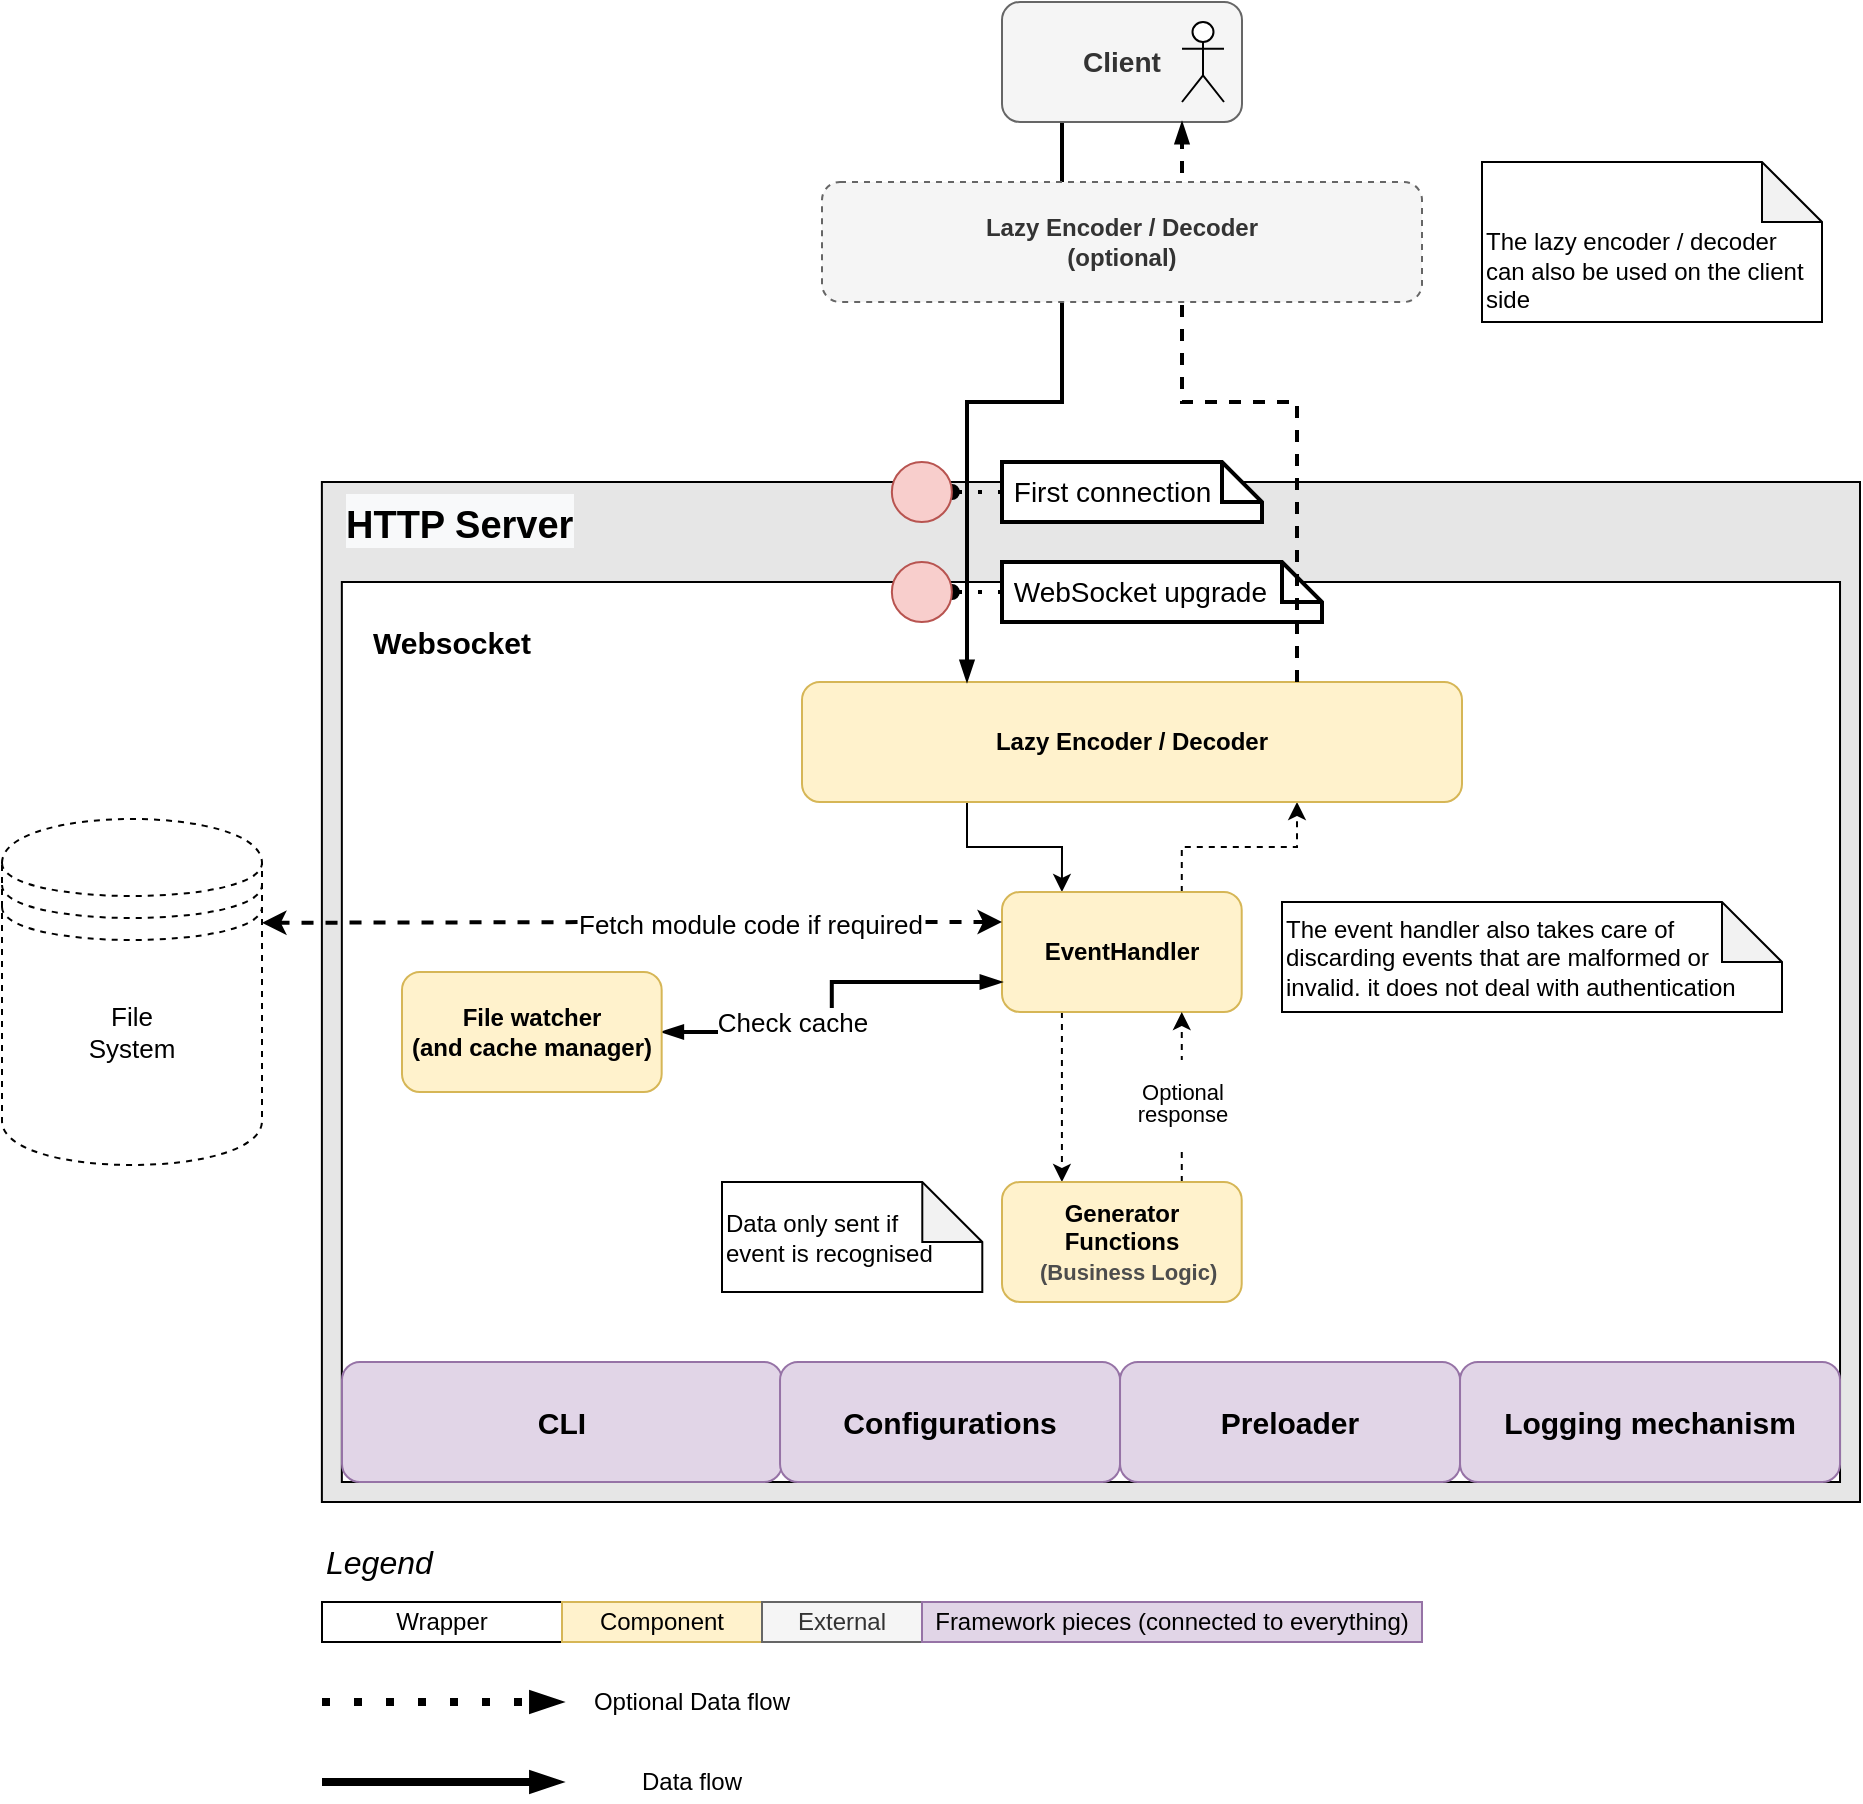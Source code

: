 <mxfile version="15.4.1" type="github">
  <diagram id="PVCjP2Ja7hSFD6S_QXmz" name="Page-1">
    <mxGraphModel dx="4392" dy="2133" grid="1" gridSize="10" guides="1" tooltips="1" connect="1" arrows="1" fold="1" page="1" pageScale="1" pageWidth="827" pageHeight="1169" math="0" shadow="0">
      <root>
        <mxCell id="0" />
        <mxCell id="1" parent="0" />
        <mxCell id="p0rb8kzi8biYvdozuG0Y-6" value="" style="group" parent="1" vertex="1" connectable="0">
          <mxGeometry x="-340" y="360" width="819" height="510" as="geometry" />
        </mxCell>
        <mxCell id="p0rb8kzi8biYvdozuG0Y-2" value="" style="rounded=0;whiteSpace=wrap;html=1;align=center;fillColor=#E6E6E6;" parent="p0rb8kzi8biYvdozuG0Y-6" vertex="1">
          <mxGeometry x="49.939" width="769.061" height="510" as="geometry" />
        </mxCell>
        <mxCell id="p0rb8kzi8biYvdozuG0Y-3" value="&lt;span style=&quot;color: rgba(0 , 0 , 0 , 0) ; font-family: monospace ; font-size: 0px&quot;&gt;%3CmxGraphModel%3E%3Croot%3E%3CmxCell%20id%3D%220%22%2F%3E%3CmxCell%20id%3D%221%22%20parent%3D%220%22%2F%3E%3CmxCell%20id%3D%222%22%20value%3D%22%22%20style%3D%22group%22%20vertex%3D%221%22%20connectable%3D%220%22%20parent%3D%221%22%3E%3CmxGeometry%20x%3D%22-130%22%20y%3D%22350%22%20width%3D%22819%22%20height%3D%22510%22%20as%3D%22geometry%22%2F%3E%3C%2FmxCell%3E%3CmxCell%20id%3D%223%22%20value%3D%22%22%20style%3D%22rounded%3D0%3BwhiteSpace%3Dwrap%3Bhtml%3D1%3Balign%3Dcenter%3B%22%20vertex%3D%221%22%20parent%3D%222%22%3E%3CmxGeometry%20x%3D%2249.939%22%20width%3D%22769.061%22%20height%3D%22510%22%20as%3D%22geometry%22%2F%3E%3C%2FmxCell%3E%3CmxCell%20id%3D%224%22%20value%3D%22%22%20style%3D%22rounded%3D0%3BwhiteSpace%3Dwrap%3Bhtml%3D1%3B%22%20vertex%3D%221%22%20parent%3D%222%22%3E%3CmxGeometry%20x%3D%2259.927%22%20y%3D%2250%22%20width%3D%22749.085%22%20height%3D%22450%22%20as%3D%22geometry%22%2F%3E%3C%2FmxCell%3E%3CmxCell%20id%3D%225%22%20value%3D%22%26lt%3Bh1%26gt%3B%26lt%3Bspan%20style%3D%26quot%3Bcolor%3A%20rgb(0%2C%200%2C%200)%3B%20font-family%3A%20helvetica%3B%20font-style%3A%20normal%3B%20letter-spacing%3A%20normal%3B%20text-indent%3A%200px%3B%20text-transform%3A%20none%3B%20word-spacing%3A%200px%3B%20background-color%3A%20rgb(248%2C%20249%2C%20250)%3B%20display%3A%20inline%3B%20float%3A%20none%3B%26quot%3B%26gt%3B%26lt%3Bfont%20style%3D%26quot%3Bfont-size%3A%2019px%26quot%3B%26gt%3BHTTP%20Server%26lt%3B%2Ffont%26gt%3B%26lt%3B%2Fspan%26gt%3B%26lt%3B%2Fh1%26gt%3B%22%20style%3D%22text%3Bhtml%3D1%3BstrokeColor%3Dnone%3BfillColor%3Dnone%3Balign%3Dleft%3BverticalAlign%3Dmiddle%3BwhiteSpace%3Dwrap%3Brounded%3D0%3B%22%20vertex%3D%221%22%20parent%3D%222%22%3E%3CmxGeometry%20x%3D%2259.927%22%20y%3D%22-10%22%20width%3D%22199.756%22%20height%3D%2260%22%20as%3D%22geometry%22%2F%3E%3C%2FmxCell%3E%3CmxCell%20id%3D%226%22%20value%3D%22%26lt%3Bfont%20style%3D%26quot%3Bfont-size%3A%2015px%26quot%3B%26gt%3B%26lt%3Bb%26gt%3BWebsocket%26lt%3B%2Fb%26gt%3B%26lt%3B%2Ffont%26gt%3B%22%20style%3D%22text%3Bhtml%3D1%3BstrokeColor%3Dnone%3BfillColor%3Dnone%3Balign%3Dcenter%3BverticalAlign%3Dmiddle%3BwhiteSpace%3Dwrap%3Brounded%3D0%3B%22%20vertex%3D%221%22%20parent%3D%222%22%3E%3CmxGeometry%20x%3D%2269.915%22%20y%3D%2260%22%20width%3D%2289.89%22%20height%3D%2240%22%20as%3D%22geometry%22%2F%3E%3C%2FmxCell%3E%3CmxCell%20id%3D%227%22%20style%3D%22edgeStyle%3DorthogonalEdgeStyle%3Brounded%3D0%3BorthogonalLoop%3D1%3BjettySize%3Dauto%3Bhtml%3D1%3BexitX%3D0.25%3BexitY%3D1%3BexitDx%3D0%3BexitDy%3D0%3BentryX%3D0.25%3BentryY%3D0%3BentryDx%3D0%3BentryDy%3D0%3B%22%20edge%3D%221%22%20parent%3D%222%22%20source%3D%2227%22%20target%3D%2210%22%3E%3CmxGeometry%20relative%3D%221%22%20as%3D%22geometry%22%2F%3E%3C%2FmxCell%3E%3CmxCell%20id%3D%228%22%20style%3D%22edgeStyle%3DorthogonalEdgeStyle%3Brounded%3D0%3BorthogonalLoop%3D1%3BjettySize%3Dauto%3Bhtml%3D1%3BexitX%3D0.25%3BexitY%3D1%3BexitDx%3D0%3BexitDy%3D0%3BentryX%3D0.25%3BentryY%3D0%3BentryDx%3D0%3BentryDy%3D0%3Bdashed%3D1%3B%22%20edge%3D%221%22%20parent%3D%222%22%20source%3D%2210%22%20target%3D%2212%22%3E%3CmxGeometry%20relative%3D%221%22%20as%3D%22geometry%22%2F%3E%3C%2FmxCell%3E%3CmxCell%20id%3D%229%22%20style%3D%22edgeStyle%3DorthogonalEdgeStyle%3Brounded%3D0%3BorthogonalLoop%3D1%3BjettySize%3Dauto%3Bhtml%3D1%3BexitX%3D0.75%3BexitY%3D0%3BexitDx%3D0%3BexitDy%3D0%3BentryX%3D0.75%3BentryY%3D1%3BentryDx%3D0%3BentryDy%3D0%3Bdashed%3D1%3B%22%20edge%3D%221%22%20parent%3D%222%22%20source%3D%2210%22%20target%3D%2227%22%3E%3CmxGeometry%20relative%3D%221%22%20as%3D%22geometry%22%3E%3CmxPoint%20x%3D%22569.775%22%20y%3D%22160.0%22%20as%3D%22targetPoint%22%2F%3E%3C%2FmxGeometry%3E%3C%2FmxCell%3E%3CmxCell%20id%3D%2210%22%20value%3D%22%26lt%3Bb%26gt%3BEvent%20handler%26lt%3B%2Fb%26gt%3B%22%20style%3D%22rounded%3D1%3BwhiteSpace%3Dwrap%3Bhtml%3D1%3BfillColor%3D%23fff2cc%3BstrokeColor%3D%23d6b656%3B%22%20vertex%3D%221%22%20parent%3D%222%22%3E%3CmxGeometry%20x%3D%22389.999%22%20y%3D%22205%22%20width%3D%22119.854%22%20height%3D%2260%22%20as%3D%22geometry%22%2F%3E%3C%2FmxCell%3E%3CmxCell%20id%3D%2211%22%20value%3D%22%26lt%3Bp%20style%3D%26quot%3Bline-height%3A%20100%25%26quot%3B%26gt%3BOptional%26lt%3Bbr%26gt%3Bresponse%26lt%3B%2Fp%26gt%3B%22%20style%3D%22edgeStyle%3DorthogonalEdgeStyle%3Brounded%3D0%3BorthogonalLoop%3D1%3BjettySize%3Dauto%3Bhtml%3D1%3BexitX%3D0.75%3BexitY%3D0%3BexitDx%3D0%3BexitDy%3D0%3BentryX%3D0.75%3BentryY%3D1%3BentryDx%3D0%3BentryDy%3D0%3Bdashed%3D1%3B%22%20edge%3D%221%22%20parent%3D%222%22%20source%3D%2212%22%20target%3D%2210%22%3E%3CmxGeometry%20x%3D%22-0.059%22%20relative%3D%221%22%20as%3D%22geometry%22%3E%3CmxPoint%20as%3D%22offset%22%2F%3E%3C%2FmxGeometry%3E%3C%2FmxCell%3E%3CmxCell%20id%3D%2212%22%20value%3D%22%26lt%3Bb%26gt%3BGenerator%26lt%3Bbr%26gt%3BFunctions%26lt%3Bbr%26gt%3B%26amp%3Bnbsp%3B%26amp%3Bnbsp%3B%26lt%3Bfont%20style%3D%26quot%3Bfont-size%3A%2011px%26quot%3B%20color%3D%26quot%3B%234d4d4d%26quot%3B%26gt%3B(Business%20Logic)%26lt%3B%2Ffont%26gt%3B%26lt%3B%2Fb%26gt%3B%22%20style%3D%22rounded%3D1%3BwhiteSpace%3Dwrap%3Bhtml%3D1%3BfillColor%3D%23fff2cc%3BstrokeColor%3D%23d6b656%3B%22%20vertex%3D%221%22%20parent%3D%222%22%3E%3CmxGeometry%20x%3D%22389.999%22%20y%3D%22350%22%20width%3D%22119.854%22%20height%3D%2260%22%20as%3D%22geometry%22%2F%3E%3C%2FmxCell%3E%3CmxCell%20id%3D%2213%22%20style%3D%22edgeStyle%3DorthogonalEdgeStyle%3Brounded%3D0%3BjumpSize%3D6%3BorthogonalLoop%3D1%3BjettySize%3Dauto%3Bhtml%3D1%3BexitX%3D1%3BexitY%3D0.5%3BexitDx%3D0%3BexitDy%3D0%3BendArrow%3DblockThin%3BendFill%3D1%3BstrokeColor%3D%23000000%3BstrokeWidth%3D2%3BstartArrow%3DblockThin%3BstartFill%3D1%3B%22%20edge%3D%221%22%20parent%3D%222%22%20source%3D%2216%22%20target%3D%2210%22%3E%3CmxGeometry%20relative%3D%221%22%20as%3D%22geometry%22%2F%3E%3C%2FmxCell%3E%3CmxCell%20id%3D%2214%22%20value%3D%22Text%22%20style%3D%22edgeLabel%3Bhtml%3D1%3Balign%3Dcenter%3BverticalAlign%3Dmiddle%3Bresizable%3D0%3Bpoints%3D%5B%5D%3B%22%20vertex%3D%221%22%20connectable%3D%220%22%20parent%3D%2213%22%3E%3CmxGeometry%20x%3D%220.26%22%20y%3D%221%22%20relative%3D%221%22%20as%3D%22geometry%22%3E%3CmxPoint%20x%3D%221%22%20as%3D%22offset%22%2F%3E%3C%2FmxGeometry%3E%3C%2FmxCell%3E%3CmxCell%20id%3D%2215%22%20value%3D%22Check%20cache%22%20style%3D%22edgeLabel%3Bhtml%3D1%3Balign%3Dcenter%3BverticalAlign%3Dmiddle%3Bresizable%3D0%3Bpoints%3D%5B%5D%3B%22%20vertex%3D%221%22%20connectable%3D%220%22%20parent%3D%2213%22%3E%3CmxGeometry%20x%3D%220.26%22%20relative%3D%221%22%20as%3D%22geometry%22%3E%3CmxPoint%20x%3D%221%22%20as%3D%22offset%22%2F%3E%3C%2FmxGeometry%3E%3C%2FmxCell%3E%3CmxCell%20id%3D%2216%22%20value%3D%22%26lt%3Bb%26gt%3BFile%20watcher%26lt%3Bbr%26gt%3B(and%20cache%20manager)%26lt%3Bbr%26gt%3B%26lt%3B%2Fb%26gt%3B%22%20style%3D%22rounded%3D1%3BwhiteSpace%3Dwrap%3Bhtml%3D1%3BfillColor%3D%23fff2cc%3BstrokeColor%3D%23d6b656%3B%22%20vertex%3D%221%22%20parent%3D%222%22%3E%3CmxGeometry%20x%3D%22109.866%22%20y%3D%22205%22%20width%3D%22129.841%22%20height%3D%2260%22%20as%3D%22geometry%22%2F%3E%3C%2FmxCell%3E%3CmxCell%20id%3D%2217%22%20style%3D%22edgeStyle%3DorthogonalEdgeStyle%3BjumpSize%3D6%3BorthogonalLoop%3D1%3BjettySize%3Dauto%3Bhtml%3D1%3BexitX%3D0%3BexitY%3D0.5%3BexitDx%3D0%3BexitDy%3D0%3BexitPerimeter%3D0%3BentryX%3D1%3BentryY%3D0.5%3BentryDx%3D0%3BentryDy%3D0%3BendArrow%3Doval%3BendFill%3D1%3BstrokeColor%3D%23000000%3BstrokeWidth%3D2%3Brounded%3D0%3Bdashed%3D1%3BdashPattern%3D1%204%3B%22%20edge%3D%221%22%20parent%3D%222%22%20source%3D%2218%22%20target%3D%2228%22%3E%3CmxGeometry%20relative%3D%221%22%20as%3D%22geometry%22%2F%3E%3C%2FmxCell%3E%3CmxCell%20id%3D%2218%22%20value%3D%22%26amp%3Bnbsp%3BFirst%20connection%22%20style%3D%22shape%3Dnote%3BstrokeWidth%3D2%3BfontSize%3D14%3Bsize%3D20%3BwhiteSpace%3Dwrap%3Bhtml%3D1%3Balign%3Dleft%3B%22%20vertex%3D%221%22%20parent%3D%222%22%3E%3CmxGeometry%20x%3D%22390%22%20y%3D%22-10%22%20width%3D%22130%22%20height%3D%2230%22%20as%3D%22geometry%22%2F%3E%3C%2FmxCell%3E%3CmxCell%20id%3D%2219%22%20style%3D%22edgeStyle%3DorthogonalEdgeStyle%3Brounded%3D0%3BjumpSize%3D6%3BorthogonalLoop%3D1%3BjettySize%3Dauto%3Bhtml%3D1%3BexitX%3D0%3BexitY%3D0.5%3BexitDx%3D0%3BexitDy%3D0%3BexitPerimeter%3D0%3BentryX%3D1%3BentryY%3D0.5%3BentryDx%3D0%3BentryDy%3D0%3BendArrow%3Doval%3BendFill%3D1%3BstrokeColor%3D%23000000%3BstrokeWidth%3D2%3Bdashed%3D1%3BdashPattern%3D1%204%3B%22%20edge%3D%221%22%20parent%3D%222%22%20source%3D%2220%22%20target%3D%2229%22%3E%3CmxGeometry%20relative%3D%221%22%20as%3D%22geometry%22%2F%3E%3C%2FmxCell%3E%3CmxCell%20id%3D%2220%22%20value%3D%22%26amp%3Bnbsp%3BWebSocket%20upgrade%22%20style%3D%22shape%3Dnote%3BstrokeWidth%3D2%3BfontSize%3D14%3Bsize%3D20%3BwhiteSpace%3Dwrap%3Bhtml%3D1%3Balign%3Dleft%3B%22%20vertex%3D%221%22%20parent%3D%222%22%3E%3CmxGeometry%20x%3D%22390%22%20y%3D%2240%22%20width%3D%22160%22%20height%3D%2230%22%20as%3D%22geometry%22%2F%3E%3C%2FmxCell%3E%3CmxCell%20id%3D%2221%22%20value%3D%22%26lt%3Bb%26gt%3B%26lt%3Bfont%20style%3D%26quot%3Bfont-size%3A%2015px%26quot%3B%26gt%3BCLI%26lt%3B%2Ffont%26gt%3B%26lt%3B%2Fb%26gt%3B%22%20style%3D%22rounded%3D1%3BwhiteSpace%3Dwrap%3Bhtml%3D1%3Balign%3Dcenter%3BfillColor%3D%23e1d5e7%3BstrokeColor%3D%239673a6%3B%22%20vertex%3D%221%22%20parent%3D%222%22%3E%3CmxGeometry%20x%3D%2260%22%20y%3D%22440%22%20width%3D%22220%22%20height%3D%2260%22%20as%3D%22geometry%22%2F%3E%3C%2FmxCell%3E%3CmxCell%20id%3D%2222%22%20value%3D%22%26lt%3Bb%26gt%3B%26lt%3Bfont%20style%3D%26quot%3Bfont-size%3A%2015px%26quot%3B%26gt%3BConfigurations%26lt%3B%2Ffont%26gt%3B%26lt%3B%2Fb%26gt%3B%22%20style%3D%22rounded%3D1%3BwhiteSpace%3Dwrap%3Bhtml%3D1%3Balign%3Dcenter%3BfillColor%3D%23e1d5e7%3BstrokeColor%3D%239673a6%3B%22%20vertex%3D%221%22%20parent%3D%222%22%3E%3CmxGeometry%20x%3D%22279.01%22%20y%3D%22440%22%20width%3D%22170%22%20height%3D%2260%22%20as%3D%22geometry%22%2F%3E%3C%2FmxCell%3E%3CmxCell%20id%3D%2223%22%20value%3D%22%26lt%3Bb%26gt%3B%26lt%3Bfont%20style%3D%26quot%3Bfont-size%3A%2015px%26quot%3B%26gt%3BPreloader%26lt%3B%2Ffont%26gt%3B%26lt%3B%2Fb%26gt%3B%22%20style%3D%22rounded%3D1%3BwhiteSpace%3Dwrap%3Bhtml%3D1%3Balign%3Dcenter%3BfillColor%3D%23e1d5e7%3BstrokeColor%3D%239673a6%3B%22%20vertex%3D%221%22%20parent%3D%222%22%3E%3CmxGeometry%20x%3D%22449.01%22%20y%3D%22440%22%20width%3D%22170%22%20height%3D%2260%22%20as%3D%22geometry%22%2F%3E%3C%2FmxCell%3E%3CmxCell%20id%3D%2224%22%20value%3D%22%26lt%3Bb%26gt%3B%26lt%3Bfont%20style%3D%26quot%3Bfont-size%3A%2015px%26quot%3B%26gt%3BLogging%20mechanism%26lt%3B%2Ffont%26gt%3B%26lt%3B%2Fb%26gt%3B%22%20style%3D%22rounded%3D1%3BwhiteSpace%3Dwrap%3Bhtml%3D1%3Balign%3Dcenter%3BfillColor%3D%23e1d5e7%3BstrokeColor%3D%239673a6%3B%22%20vertex%3D%221%22%20parent%3D%222%22%3E%3CmxGeometry%20x%3D%22619.01%22%20y%3D%22440%22%20width%3D%22190%22%20height%3D%2260%22%20as%3D%22geometry%22%2F%3E%3C%2FmxCell%3E%3CmxCell%20id%3D%2225%22%20value%3D%22%26lt%3Bdiv%26gt%3B%26lt%3Bspan%26gt%3BThe%20event%20handler%20also%20takes%20care%20of%20discarding%20events%20that%20are%20malformed%20or%20invalid.%20it%20does%20not%20deal%20with%20authentication%26lt%3B%2Fspan%26gt%3B%26lt%3B%2Fdiv%26gt%3B%22%20style%3D%22shape%3Dnote%3BwhiteSpace%3Dwrap%3Bhtml%3D1%3BbackgroundOutline%3D1%3BdarkOpacity%3D0.05%3Balign%3Dleft%3B%22%20vertex%3D%221%22%20parent%3D%222%22%3E%3CmxGeometry%20x%3D%22530%22%20y%3D%22210%22%20width%3D%22250%22%20height%3D%2255%22%20as%3D%22geometry%22%2F%3E%3C%2FmxCell%3E%3CmxCell%20id%3D%2226%22%20value%3D%22%26lt%3Bdiv%26gt%3B%26lt%3Bspan%26gt%3BData%20only%20sent%20if%26lt%3B%2Fspan%26gt%3B%26lt%3B%2Fdiv%26gt%3B%26lt%3Bdiv%26gt%3B%26lt%3Bspan%26gt%3Bevent%26lt%3B%2Fspan%26gt%3B%26amp%3Bnbsp%3Bis%20recognised%26lt%3B%2Fdiv%26gt%3B%22%20style%3D%22shape%3Dnote%3BwhiteSpace%3Dwrap%3Bhtml%3D1%3BbackgroundOutline%3D1%3BdarkOpacity%3D0.05%3Balign%3Dleft%3B%22%20vertex%3D%221%22%20parent%3D%222%22%3E%3CmxGeometry%20x%3D%22270%22%20y%3D%22280%22%20width%3D%22130.15%22%20height%3D%2255%22%20as%3D%22geometry%22%2F%3E%3C%2FmxCell%3E%3CmxCell%20id%3D%2227%22%20value%3D%22%26lt%3Bh4%26gt%3BLazy%20Encoder%20%2F%20Decoder%26lt%3B%2Fh4%26gt%3B%22%20style%3D%22rounded%3D1%3BwhiteSpace%3Dwrap%3Bhtml%3D1%3BfillColor%3D%23fff2cc%3BstrokeColor%3D%23d6b656%3B%22%20vertex%3D%221%22%20parent%3D%222%22%3E%3CmxGeometry%20x%3D%22290%22%20y%3D%22100%22%20width%3D%22330%22%20height%3D%2260%22%20as%3D%22geometry%22%2F%3E%3C%2FmxCell%3E%3CmxCell%20id%3D%2228%22%20value%3D%22%22%20style%3D%22ellipse%3BwhiteSpace%3Dwrap%3Bhtml%3D1%3Baspect%3Dfixed%3Balign%3Dleft%3BfillColor%3D%23f8cecc%3BstrokeColor%3D%23b85450%3B%22%20vertex%3D%221%22%20parent%3D%222%22%3E%3CmxGeometry%20x%3D%22334.93%22%20y%3D%22-10%22%20width%3D%2230%22%20height%3D%2230%22%20as%3D%22geometry%22%2F%3E%3C%2FmxCell%3E%3CmxCell%20id%3D%2229%22%20value%3D%22%22%20style%3D%22ellipse%3BwhiteSpace%3Dwrap%3Bhtml%3D1%3Baspect%3Dfixed%3Balign%3Dleft%3BfillColor%3D%23f8cecc%3BstrokeColor%3D%23b85450%3B%22%20vertex%3D%221%22%20parent%3D%222%22%3E%3CmxGeometry%20x%3D%22334.93%22%20y%3D%2240%22%20width%3D%2230%22%20height%3D%2230%22%20as%3D%22geometry%22%2F%3E%3C%2FmxCell%3E%3C%2Froot%3E%3C%2FmxGraphModel%3E&lt;/span&gt;&lt;span style=&quot;color: rgba(0 , 0 , 0 , 0) ; font-family: monospace ; font-size: 0px&quot;&gt;%3CmxGraphModel%3E%3Croot%3E%3CmxCell%20id%3D%220%22%2F%3E%3CmxCell%20id%3D%221%22%20parent%3D%220%22%2F%3E%3CmxCell%20id%3D%222%22%20value%3D%22%22%20style%3D%22group%22%20vertex%3D%221%22%20connectable%3D%220%22%20parent%3D%221%22%3E%3CmxGeometry%20x%3D%22-130%22%20y%3D%22350%22%20width%3D%22819%22%20height%3D%22510%22%20as%3D%22geometry%22%2F%3E%3C%2FmxCell%3E%3CmxCell%20id%3D%223%22%20value%3D%22%22%20style%3D%22rounded%3D0%3BwhiteSpace%3Dwrap%3Bhtml%3D1%3Balign%3Dcenter%3B%22%20vertex%3D%221%22%20parent%3D%222%22%3E%3CmxGeometry%20x%3D%2249.939%22%20width%3D%22769.061%22%20height%3D%22510%22%20as%3D%22geometry%22%2F%3E%3C%2FmxCell%3E%3CmxCell%20id%3D%224%22%20value%3D%22%22%20style%3D%22rounded%3D0%3BwhiteSpace%3Dwrap%3Bhtml%3D1%3B%22%20vertex%3D%221%22%20parent%3D%222%22%3E%3CmxGeometry%20x%3D%2259.927%22%20y%3D%2250%22%20width%3D%22749.085%22%20height%3D%22450%22%20as%3D%22geometry%22%2F%3E%3C%2FmxCell%3E%3CmxCell%20id%3D%225%22%20value%3D%22%26lt%3Bh1%26gt%3B%26lt%3Bspan%20style%3D%26quot%3Bcolor%3A%20rgb(0%2C%200%2C%200)%3B%20font-family%3A%20helvetica%3B%20font-style%3A%20normal%3B%20letter-spacing%3A%20normal%3B%20text-indent%3A%200px%3B%20text-transform%3A%20none%3B%20word-spacing%3A%200px%3B%20background-color%3A%20rgb(248%2C%20249%2C%20250)%3B%20display%3A%20inline%3B%20float%3A%20none%3B%26quot%3B%26gt%3B%26lt%3Bfont%20style%3D%26quot%3Bfont-size%3A%2019px%26quot%3B%26gt%3BHTTP%20Server%26lt%3B%2Ffont%26gt%3B%26lt%3B%2Fspan%26gt%3B%26lt%3B%2Fh1%26gt%3B%22%20style%3D%22text%3Bhtml%3D1%3BstrokeColor%3Dnone%3BfillColor%3Dnone%3Balign%3Dleft%3BverticalAlign%3Dmiddle%3BwhiteSpace%3Dwrap%3Brounded%3D0%3B%22%20vertex%3D%221%22%20parent%3D%222%22%3E%3CmxGeometry%20x%3D%2259.927%22%20y%3D%22-10%22%20width%3D%22199.756%22%20height%3D%2260%22%20as%3D%22geometry%22%2F%3E%3C%2FmxCell%3E%3CmxCell%20id%3D%226%22%20value%3D%22%26lt%3Bfont%20style%3D%26quot%3Bfont-size%3A%2015px%26quot%3B%26gt%3B%26lt%3Bb%26gt%3BWebsocket%26lt%3B%2Fb%26gt%3B%26lt%3B%2Ffont%26gt%3B%22%20style%3D%22text%3Bhtml%3D1%3BstrokeColor%3Dnone%3BfillColor%3Dnone%3Balign%3Dcenter%3BverticalAlign%3Dmiddle%3BwhiteSpace%3Dwrap%3Brounded%3D0%3B%22%20vertex%3D%221%22%20parent%3D%222%22%3E%3CmxGeometry%20x%3D%2269.915%22%20y%3D%2260%22%20width%3D%2289.89%22%20height%3D%2240%22%20as%3D%22geometry%22%2F%3E%3C%2FmxCell%3E%3CmxCell%20id%3D%227%22%20style%3D%22edgeStyle%3DorthogonalEdgeStyle%3Brounded%3D0%3BorthogonalLoop%3D1%3BjettySize%3Dauto%3Bhtml%3D1%3BexitX%3D0.25%3BexitY%3D1%3BexitDx%3D0%3BexitDy%3D0%3BentryX%3D0.25%3BentryY%3D0%3BentryDx%3D0%3BentryDy%3D0%3B%22%20edge%3D%221%22%20parent%3D%222%22%20source%3D%2227%22%20target%3D%2210%22%3E%3CmxGeometry%20relative%3D%221%22%20as%3D%22geometry%22%2F%3E%3C%2FmxCell%3E%3CmxCell%20id%3D%228%22%20style%3D%22edgeStyle%3DorthogonalEdgeStyle%3Brounded%3D0%3BorthogonalLoop%3D1%3BjettySize%3Dauto%3Bhtml%3D1%3BexitX%3D0.25%3BexitY%3D1%3BexitDx%3D0%3BexitDy%3D0%3BentryX%3D0.25%3BentryY%3D0%3BentryDx%3D0%3BentryDy%3D0%3Bdashed%3D1%3B%22%20edge%3D%221%22%20parent%3D%222%22%20source%3D%2210%22%20target%3D%2212%22%3E%3CmxGeometry%20relative%3D%221%22%20as%3D%22geometry%22%2F%3E%3C%2FmxCell%3E%3CmxCell%20id%3D%229%22%20style%3D%22edgeStyle%3DorthogonalEdgeStyle%3Brounded%3D0%3BorthogonalLoop%3D1%3BjettySize%3Dauto%3Bhtml%3D1%3BexitX%3D0.75%3BexitY%3D0%3BexitDx%3D0%3BexitDy%3D0%3BentryX%3D0.75%3BentryY%3D1%3BentryDx%3D0%3BentryDy%3D0%3Bdashed%3D1%3B%22%20edge%3D%221%22%20parent%3D%222%22%20source%3D%2210%22%20target%3D%2227%22%3E%3CmxGeometry%20relative%3D%221%22%20as%3D%22geometry%22%3E%3CmxPoint%20x%3D%22569.775%22%20y%3D%22160.0%22%20as%3D%22targetPoint%22%2F%3E%3C%2FmxGeometry%3E%3C%2FmxCell%3E%3CmxCell%20id%3D%2210%22%20value%3D%22%26lt%3Bb%26gt%3BEvent%20handler%26lt%3B%2Fb%26gt%3B%22%20style%3D%22rounded%3D1%3BwhiteSpace%3Dwrap%3Bhtml%3D1%3BfillColor%3D%23fff2cc%3BstrokeColor%3D%23d6b656%3B%22%20vertex%3D%221%22%20parent%3D%222%22%3E%3CmxGeometry%20x%3D%22389.999%22%20y%3D%22205%22%20width%3D%22119.854%22%20height%3D%2260%22%20as%3D%22geometry%22%2F%3E%3C%2FmxCell%3E%3CmxCell%20id%3D%2211%22%20value%3D%22%26lt%3Bp%20style%3D%26quot%3Bline-height%3A%20100%25%26quot%3B%26gt%3BOptional%26lt%3Bbr%26gt%3Bresponse%26lt%3B%2Fp%26gt%3B%22%20style%3D%22edgeStyle%3DorthogonalEdgeStyle%3Brounded%3D0%3BorthogonalLoop%3D1%3BjettySize%3Dauto%3Bhtml%3D1%3BexitX%3D0.75%3BexitY%3D0%3BexitDx%3D0%3BexitDy%3D0%3BentryX%3D0.75%3BentryY%3D1%3BentryDx%3D0%3BentryDy%3D0%3Bdashed%3D1%3B%22%20edge%3D%221%22%20parent%3D%222%22%20source%3D%2212%22%20target%3D%2210%22%3E%3CmxGeometry%20x%3D%22-0.059%22%20relative%3D%221%22%20as%3D%22geometry%22%3E%3CmxPoint%20as%3D%22offset%22%2F%3E%3C%2FmxGeometry%3E%3C%2FmxCell%3E%3CmxCell%20id%3D%2212%22%20value%3D%22%26lt%3Bb%26gt%3BGenerator%26lt%3Bbr%26gt%3BFunctions%26lt%3Bbr%26gt%3B%26amp%3Bnbsp%3B%26amp%3Bnbsp%3B%26lt%3Bfont%20style%3D%26quot%3Bfont-size%3A%2011px%26quot%3B%20color%3D%26quot%3B%234d4d4d%26quot%3B%26gt%3B(Business%20Logic)%26lt%3B%2Ffont%26gt%3B%26lt%3B%2Fb%26gt%3B%22%20style%3D%22rounded%3D1%3BwhiteSpace%3Dwrap%3Bhtml%3D1%3BfillColor%3D%23fff2cc%3BstrokeColor%3D%23d6b656%3B%22%20vertex%3D%221%22%20parent%3D%222%22%3E%3CmxGeometry%20x%3D%22389.999%22%20y%3D%22350%22%20width%3D%22119.854%22%20height%3D%2260%22%20as%3D%22geometry%22%2F%3E%3C%2FmxCell%3E%3CmxCell%20id%3D%2213%22%20style%3D%22edgeStyle%3DorthogonalEdgeStyle%3Brounded%3D0%3BjumpSize%3D6%3BorthogonalLoop%3D1%3BjettySize%3Dauto%3Bhtml%3D1%3BexitX%3D1%3BexitY%3D0.5%3BexitDx%3D0%3BexitDy%3D0%3BendArrow%3DblockThin%3BendFill%3D1%3BstrokeColor%3D%23000000%3BstrokeWidth%3D2%3BstartArrow%3DblockThin%3BstartFill%3D1%3B%22%20edge%3D%221%22%20parent%3D%222%22%20source%3D%2216%22%20target%3D%2210%22%3E%3CmxGeometry%20relative%3D%221%22%20as%3D%22geometry%22%2F%3E%3C%2FmxCell%3E%3CmxCell%20id%3D%2214%22%20value%3D%22Text%22%20style%3D%22edgeLabel%3Bhtml%3D1%3Balign%3Dcenter%3BverticalAlign%3Dmiddle%3Bresizable%3D0%3Bpoints%3D%5B%5D%3B%22%20vertex%3D%221%22%20connectable%3D%220%22%20parent%3D%2213%22%3E%3CmxGeometry%20x%3D%220.26%22%20y%3D%221%22%20relative%3D%221%22%20as%3D%22geometry%22%3E%3CmxPoint%20x%3D%221%22%20as%3D%22offset%22%2F%3E%3C%2FmxGeometry%3E%3C%2FmxCell%3E%3CmxCell%20id%3D%2215%22%20value%3D%22Check%20cache%22%20style%3D%22edgeLabel%3Bhtml%3D1%3Balign%3Dcenter%3BverticalAlign%3Dmiddle%3Bresizable%3D0%3Bpoints%3D%5B%5D%3B%22%20vertex%3D%221%22%20connectable%3D%220%22%20parent%3D%2213%22%3E%3CmxGeometry%20x%3D%220.26%22%20relative%3D%221%22%20as%3D%22geometry%22%3E%3CmxPoint%20x%3D%221%22%20as%3D%22offset%22%2F%3E%3C%2FmxGeometry%3E%3C%2FmxCell%3E%3CmxCell%20id%3D%2216%22%20value%3D%22%26lt%3Bb%26gt%3BFile%20watcher%26lt%3Bbr%26gt%3B(and%20cache%20manager)%26lt%3Bbr%26gt%3B%26lt%3B%2Fb%26gt%3B%22%20style%3D%22rounded%3D1%3BwhiteSpace%3Dwrap%3Bhtml%3D1%3BfillColor%3D%23fff2cc%3BstrokeColor%3D%23d6b656%3B%22%20vertex%3D%221%22%20parent%3D%222%22%3E%3CmxGeometry%20x%3D%22109.866%22%20y%3D%22205%22%20width%3D%22129.841%22%20height%3D%2260%22%20as%3D%22geometry%22%2F%3E%3C%2FmxCell%3E%3CmxCell%20id%3D%2217%22%20style%3D%22edgeStyle%3DorthogonalEdgeStyle%3BjumpSize%3D6%3BorthogonalLoop%3D1%3BjettySize%3Dauto%3Bhtml%3D1%3BexitX%3D0%3BexitY%3D0.5%3BexitDx%3D0%3BexitDy%3D0%3BexitPerimeter%3D0%3BentryX%3D1%3BentryY%3D0.5%3BentryDx%3D0%3BentryDy%3D0%3BendArrow%3Doval%3BendFill%3D1%3BstrokeColor%3D%23000000%3BstrokeWidth%3D2%3Brounded%3D0%3Bdashed%3D1%3BdashPattern%3D1%204%3B%22%20edge%3D%221%22%20parent%3D%222%22%20source%3D%2218%22%20target%3D%2228%22%3E%3CmxGeometry%20relative%3D%221%22%20as%3D%22geometry%22%2F%3E%3C%2FmxCell%3E%3CmxCell%20id%3D%2218%22%20value%3D%22%26amp%3Bnbsp%3BFirst%20connection%22%20style%3D%22shape%3Dnote%3BstrokeWidth%3D2%3BfontSize%3D14%3Bsize%3D20%3BwhiteSpace%3Dwrap%3Bhtml%3D1%3Balign%3Dleft%3B%22%20vertex%3D%221%22%20parent%3D%222%22%3E%3CmxGeometry%20x%3D%22390%22%20y%3D%22-10%22%20width%3D%22130%22%20height%3D%2230%22%20as%3D%22geometry%22%2F%3E%3C%2FmxCell%3E%3CmxCell%20id%3D%2219%22%20style%3D%22edgeStyle%3DorthogonalEdgeStyle%3Brounded%3D0%3BjumpSize%3D6%3BorthogonalLoop%3D1%3BjettySize%3Dauto%3Bhtml%3D1%3BexitX%3D0%3BexitY%3D0.5%3BexitDx%3D0%3BexitDy%3D0%3BexitPerimeter%3D0%3BentryX%3D1%3BentryY%3D0.5%3BentryDx%3D0%3BentryDy%3D0%3BendArrow%3Doval%3BendFill%3D1%3BstrokeColor%3D%23000000%3BstrokeWidth%3D2%3Bdashed%3D1%3BdashPattern%3D1%204%3B%22%20edge%3D%221%22%20parent%3D%222%22%20source%3D%2220%22%20target%3D%2229%22%3E%3CmxGeometry%20relative%3D%221%22%20as%3D%22geometry%22%2F%3E%3C%2FmxCell%3E%3CmxCell%20id%3D%2220%22%20value%3D%22%26amp%3Bnbsp%3BWebSocket%20upgrade%22%20style%3D%22shape%3Dnote%3BstrokeWidth%3D2%3BfontSize%3D14%3Bsize%3D20%3BwhiteSpace%3Dwrap%3Bhtml%3D1%3Balign%3Dleft%3B%22%20vertex%3D%221%22%20parent%3D%222%22%3E%3CmxGeometry%20x%3D%22390%22%20y%3D%2240%22%20width%3D%22160%22%20height%3D%2230%22%20as%3D%22geometry%22%2F%3E%3C%2FmxCell%3E%3CmxCell%20id%3D%2221%22%20value%3D%22%26lt%3Bb%26gt%3B%26lt%3Bfont%20style%3D%26quot%3Bfont-size%3A%2015px%26quot%3B%26gt%3BCLI%26lt%3B%2Ffont%26gt%3B%26lt%3B%2Fb%26gt%3B%22%20style%3D%22rounded%3D1%3BwhiteSpace%3Dwrap%3Bhtml%3D1%3Balign%3Dcenter%3BfillColor%3D%23e1d5e7%3BstrokeColor%3D%239673a6%3B%22%20vertex%3D%221%22%20parent%3D%222%22%3E%3CmxGeometry%20x%3D%2260%22%20y%3D%22440%22%20width%3D%22220%22%20height%3D%2260%22%20as%3D%22geometry%22%2F%3E%3C%2FmxCell%3E%3CmxCell%20id%3D%2222%22%20value%3D%22%26lt%3Bb%26gt%3B%26lt%3Bfont%20style%3D%26quot%3Bfont-size%3A%2015px%26quot%3B%26gt%3BConfigurations%26lt%3B%2Ffont%26gt%3B%26lt%3B%2Fb%26gt%3B%22%20style%3D%22rounded%3D1%3BwhiteSpace%3Dwrap%3Bhtml%3D1%3Balign%3Dcenter%3BfillColor%3D%23e1d5e7%3BstrokeColor%3D%239673a6%3B%22%20vertex%3D%221%22%20parent%3D%222%22%3E%3CmxGeometry%20x%3D%22279.01%22%20y%3D%22440%22%20width%3D%22170%22%20height%3D%2260%22%20as%3D%22geometry%22%2F%3E%3C%2FmxCell%3E%3CmxCell%20id%3D%2223%22%20value%3D%22%26lt%3Bb%26gt%3B%26lt%3Bfont%20style%3D%26quot%3Bfont-size%3A%2015px%26quot%3B%26gt%3BPreloader%26lt%3B%2Ffont%26gt%3B%26lt%3B%2Fb%26gt%3B%22%20style%3D%22rounded%3D1%3BwhiteSpace%3Dwrap%3Bhtml%3D1%3Balign%3Dcenter%3BfillColor%3D%23e1d5e7%3BstrokeColor%3D%239673a6%3B%22%20vertex%3D%221%22%20parent%3D%222%22%3E%3CmxGeometry%20x%3D%22449.01%22%20y%3D%22440%22%20width%3D%22170%22%20height%3D%2260%22%20as%3D%22geometry%22%2F%3E%3C%2FmxCell%3E%3CmxCell%20id%3D%2224%22%20value%3D%22%26lt%3Bb%26gt%3B%26lt%3Bfont%20style%3D%26quot%3Bfont-size%3A%2015px%26quot%3B%26gt%3BLogging%20mechanism%26lt%3B%2Ffont%26gt%3B%26lt%3B%2Fb%26gt%3B%22%20style%3D%22rounded%3D1%3BwhiteSpace%3Dwrap%3Bhtml%3D1%3Balign%3Dcenter%3BfillColor%3D%23e1d5e7%3BstrokeColor%3D%239673a6%3B%22%20vertex%3D%221%22%20parent%3D%222%22%3E%3CmxGeometry%20x%3D%22619.01%22%20y%3D%22440%22%20width%3D%22190%22%20height%3D%2260%22%20as%3D%22geometry%22%2F%3E%3C%2FmxCell%3E%3CmxCell%20id%3D%2225%22%20value%3D%22%26lt%3Bdiv%26gt%3B%26lt%3Bspan%26gt%3BThe%20event%20handler%20also%20takes%20care%20of%20discarding%20events%20that%20are%20malformed%20or%20invalid.%20it%20does%20not%20deal%20with%20authentication%26lt%3B%2Fspan%26gt%3B%26lt%3B%2Fdiv%26gt%3B%22%20style%3D%22shape%3Dnote%3BwhiteSpace%3Dwrap%3Bhtml%3D1%3BbackgroundOutline%3D1%3BdarkOpacity%3D0.05%3Balign%3Dleft%3B%22%20vertex%3D%221%22%20parent%3D%222%22%3E%3CmxGeometry%20x%3D%22530%22%20y%3D%22210%22%20width%3D%22250%22%20height%3D%2255%22%20as%3D%22geometry%22%2F%3E%3C%2FmxCell%3E%3CmxCell%20id%3D%2226%22%20value%3D%22%26lt%3Bdiv%26gt%3B%26lt%3Bspan%26gt%3BData%20only%20sent%20if%26lt%3B%2Fspan%26gt%3B%26lt%3B%2Fdiv%26gt%3B%26lt%3Bdiv%26gt%3B%26lt%3Bspan%26gt%3Bevent%26lt%3B%2Fspan%26gt%3B%26amp%3Bnbsp%3Bis%20recognised%26lt%3B%2Fdiv%26gt%3B%22%20style%3D%22shape%3Dnote%3BwhiteSpace%3Dwrap%3Bhtml%3D1%3BbackgroundOutline%3D1%3BdarkOpacity%3D0.05%3Balign%3Dleft%3B%22%20vertex%3D%221%22%20parent%3D%222%22%3E%3CmxGeometry%20x%3D%22270%22%20y%3D%22280%22%20width%3D%22130.15%22%20height%3D%2255%22%20as%3D%22geometry%22%2F%3E%3C%2FmxCell%3E%3CmxCell%20id%3D%2227%22%20value%3D%22%26lt%3Bh4%26gt%3BLazy%20Encoder%20%2F%20Decoder%26lt%3B%2Fh4%26gt%3B%22%20style%3D%22rounded%3D1%3BwhiteSpace%3Dwrap%3Bhtml%3D1%3BfillColor%3D%23fff2cc%3BstrokeColor%3D%23d6b656%3B%22%20vertex%3D%221%22%20parent%3D%222%22%3E%3CmxGeometry%20x%3D%22290%22%20y%3D%22100%22%20width%3D%22330%22%20height%3D%2260%22%20as%3D%22geometry%22%2F%3E%3C%2FmxCell%3E%3CmxCell%20id%3D%2228%22%20value%3D%22%22%20style%3D%22ellipse%3BwhiteSpace%3Dwrap%3Bhtml%3D1%3Baspect%3Dfixed%3Balign%3Dleft%3BfillColor%3D%23f8cecc%3BstrokeColor%3D%23b85450%3B%22%20vertex%3D%221%22%20parent%3D%222%22%3E%3CmxGeometry%20x%3D%22334.93%22%20y%3D%22-10%22%20width%3D%2230%22%20height%3D%2230%22%20as%3D%22geometry%22%2F%3E%3C%2FmxCell%3E%3CmxCell%20id%3D%2229%22%20value%3D%22%22%20style%3D%22ellipse%3BwhiteSpace%3Dwrap%3Bhtml%3D1%3Baspect%3Dfixed%3Balign%3Dleft%3BfillColor%3D%23f8cecc%3BstrokeColor%3D%23b85450%3B%22%20vertex%3D%221%22%20parent%3D%222%22%3E%3CmxGeometry%20x%3D%22334.93%22%20y%3D%2240%22%20width%3D%2230%22%20height%3D%2230%22%20as%3D%22geometry%22%2F%3E%3C%2FmxCell%3E%3C%2Froot%3E%3C%2FmxGraphModel%3E&lt;/span&gt;" style="rounded=0;whiteSpace=wrap;html=1;" parent="p0rb8kzi8biYvdozuG0Y-6" vertex="1">
          <mxGeometry x="59.927" y="50" width="749.085" height="450" as="geometry" />
        </mxCell>
        <mxCell id="p0rb8kzi8biYvdozuG0Y-4" value="&lt;h1&gt;&lt;span style=&quot;color: rgb(0, 0, 0); font-family: helvetica; font-style: normal; letter-spacing: normal; text-indent: 0px; text-transform: none; word-spacing: 0px; background-color: rgb(248, 249, 250); display: inline; float: none;&quot;&gt;&lt;font style=&quot;font-size: 19px&quot;&gt;HTTP Server&lt;/font&gt;&lt;/span&gt;&lt;/h1&gt;" style="text;html=1;strokeColor=none;fillColor=none;align=left;verticalAlign=middle;whiteSpace=wrap;rounded=0;" parent="p0rb8kzi8biYvdozuG0Y-6" vertex="1">
          <mxGeometry x="59.927" y="-10" width="199.756" height="60" as="geometry" />
        </mxCell>
        <mxCell id="p0rb8kzi8biYvdozuG0Y-7" value="&lt;font style=&quot;font-size: 15px&quot;&gt;&lt;b&gt;Websocket&lt;/b&gt;&lt;/font&gt;" style="text;html=1;strokeColor=none;fillColor=none;align=center;verticalAlign=middle;whiteSpace=wrap;rounded=0;" parent="p0rb8kzi8biYvdozuG0Y-6" vertex="1">
          <mxGeometry x="69.915" y="60" width="89.89" height="40" as="geometry" />
        </mxCell>
        <mxCell id="p0rb8kzi8biYvdozuG0Y-22" style="edgeStyle=orthogonalEdgeStyle;rounded=0;orthogonalLoop=1;jettySize=auto;html=1;exitX=0.25;exitY=1;exitDx=0;exitDy=0;entryX=0.25;entryY=0;entryDx=0;entryDy=0;" parent="p0rb8kzi8biYvdozuG0Y-6" source="p0rb8kzi8biYvdozuG0Y-9" target="p0rb8kzi8biYvdozuG0Y-10" edge="1">
          <mxGeometry relative="1" as="geometry" />
        </mxCell>
        <mxCell id="p0rb8kzi8biYvdozuG0Y-21" style="edgeStyle=orthogonalEdgeStyle;rounded=0;orthogonalLoop=1;jettySize=auto;html=1;exitX=0.25;exitY=1;exitDx=0;exitDy=0;entryX=0.25;entryY=0;entryDx=0;entryDy=0;dashed=1;" parent="p0rb8kzi8biYvdozuG0Y-6" source="p0rb8kzi8biYvdozuG0Y-10" target="p0rb8kzi8biYvdozuG0Y-15" edge="1">
          <mxGeometry relative="1" as="geometry" />
        </mxCell>
        <mxCell id="p0rb8kzi8biYvdozuG0Y-23" style="edgeStyle=orthogonalEdgeStyle;rounded=0;orthogonalLoop=1;jettySize=auto;html=1;exitX=0.75;exitY=0;exitDx=0;exitDy=0;entryX=0.75;entryY=1;entryDx=0;entryDy=0;dashed=1;" parent="p0rb8kzi8biYvdozuG0Y-6" source="p0rb8kzi8biYvdozuG0Y-10" target="p0rb8kzi8biYvdozuG0Y-9" edge="1">
          <mxGeometry relative="1" as="geometry">
            <mxPoint x="569.775" y="160.0" as="targetPoint" />
          </mxGeometry>
        </mxCell>
        <mxCell id="p0rb8kzi8biYvdozuG0Y-10" value="&lt;b&gt;EventHandler&lt;/b&gt;" style="rounded=1;whiteSpace=wrap;html=1;fillColor=#fff2cc;strokeColor=#d6b656;" parent="p0rb8kzi8biYvdozuG0Y-6" vertex="1">
          <mxGeometry x="389.999" y="205" width="119.854" height="60" as="geometry" />
        </mxCell>
        <mxCell id="p0rb8kzi8biYvdozuG0Y-20" value="&lt;p style=&quot;line-height: 100%&quot;&gt;Optional&lt;br&gt;response&lt;/p&gt;" style="edgeStyle=orthogonalEdgeStyle;rounded=0;orthogonalLoop=1;jettySize=auto;html=1;exitX=0.75;exitY=0;exitDx=0;exitDy=0;entryX=0.75;entryY=1;entryDx=0;entryDy=0;dashed=1;" parent="p0rb8kzi8biYvdozuG0Y-6" source="p0rb8kzi8biYvdozuG0Y-15" target="p0rb8kzi8biYvdozuG0Y-10" edge="1">
          <mxGeometry x="-0.059" relative="1" as="geometry">
            <mxPoint as="offset" />
          </mxGeometry>
        </mxCell>
        <mxCell id="p0rb8kzi8biYvdozuG0Y-15" value="&lt;b&gt;Generator&lt;br&gt;Functions&lt;br&gt;&amp;nbsp;&amp;nbsp;&lt;font style=&quot;font-size: 11px&quot; color=&quot;#4d4d4d&quot;&gt;(Business Logic)&lt;/font&gt;&lt;/b&gt;" style="rounded=1;whiteSpace=wrap;html=1;fillColor=#fff2cc;strokeColor=#d6b656;" parent="p0rb8kzi8biYvdozuG0Y-6" vertex="1">
          <mxGeometry x="389.999" y="350" width="119.854" height="60" as="geometry" />
        </mxCell>
        <mxCell id="p0rb8kzi8biYvdozuG0Y-66" style="edgeStyle=orthogonalEdgeStyle;rounded=0;jumpSize=6;orthogonalLoop=1;jettySize=auto;html=1;exitX=1;exitY=0.5;exitDx=0;exitDy=0;endArrow=blockThin;endFill=1;strokeColor=#000000;strokeWidth=2;startArrow=blockThin;startFill=1;entryX=0;entryY=0.75;entryDx=0;entryDy=0;" parent="p0rb8kzi8biYvdozuG0Y-6" source="p0rb8kzi8biYvdozuG0Y-16" target="p0rb8kzi8biYvdozuG0Y-10" edge="1">
          <mxGeometry relative="1" as="geometry" />
        </mxCell>
        <mxCell id="p0rb8kzi8biYvdozuG0Y-68" value="&lt;font style=&quot;font-size: 13px&quot;&gt;Check cache&lt;/font&gt;" style="edgeLabel;html=1;align=center;verticalAlign=middle;resizable=0;points=[];spacing=3;spacingTop=0;spacingLeft=7;" parent="p0rb8kzi8biYvdozuG0Y-66" vertex="1" connectable="0">
          <mxGeometry x="0.26" relative="1" as="geometry">
            <mxPoint x="-37" y="20" as="offset" />
          </mxGeometry>
        </mxCell>
        <mxCell id="p0rb8kzi8biYvdozuG0Y-16" value="&lt;b&gt;File watcher&lt;br&gt;(and cache manager)&lt;br&gt;&lt;/b&gt;" style="rounded=1;whiteSpace=wrap;html=1;fillColor=#fff2cc;strokeColor=#d6b656;" parent="p0rb8kzi8biYvdozuG0Y-6" vertex="1">
          <mxGeometry x="89.996" y="245" width="129.841" height="60" as="geometry" />
        </mxCell>
        <mxCell id="p0rb8kzi8biYvdozuG0Y-36" style="edgeStyle=orthogonalEdgeStyle;jumpSize=6;orthogonalLoop=1;jettySize=auto;html=1;exitX=0;exitY=0.5;exitDx=0;exitDy=0;exitPerimeter=0;entryX=1;entryY=0.5;entryDx=0;entryDy=0;endArrow=oval;endFill=1;strokeColor=#000000;strokeWidth=2;rounded=0;dashed=1;dashPattern=1 4;" parent="p0rb8kzi8biYvdozuG0Y-6" source="p0rb8kzi8biYvdozuG0Y-32" target="p0rb8kzi8biYvdozuG0Y-30" edge="1">
          <mxGeometry relative="1" as="geometry" />
        </mxCell>
        <mxCell id="p0rb8kzi8biYvdozuG0Y-32" value="&amp;nbsp;First connection" style="shape=note;strokeWidth=2;fontSize=14;size=20;whiteSpace=wrap;html=1;align=left;" parent="p0rb8kzi8biYvdozuG0Y-6" vertex="1">
          <mxGeometry x="390" y="-10" width="130" height="30" as="geometry" />
        </mxCell>
        <mxCell id="p0rb8kzi8biYvdozuG0Y-37" style="edgeStyle=orthogonalEdgeStyle;rounded=0;jumpSize=6;orthogonalLoop=1;jettySize=auto;html=1;exitX=0;exitY=0.5;exitDx=0;exitDy=0;exitPerimeter=0;entryX=1;entryY=0.5;entryDx=0;entryDy=0;endArrow=oval;endFill=1;strokeColor=#000000;strokeWidth=2;dashed=1;dashPattern=1 4;" parent="p0rb8kzi8biYvdozuG0Y-6" source="p0rb8kzi8biYvdozuG0Y-33" target="p0rb8kzi8biYvdozuG0Y-31" edge="1">
          <mxGeometry relative="1" as="geometry" />
        </mxCell>
        <mxCell id="p0rb8kzi8biYvdozuG0Y-33" value="&amp;nbsp;WebSocket upgrade" style="shape=note;strokeWidth=2;fontSize=14;size=20;whiteSpace=wrap;html=1;align=left;" parent="p0rb8kzi8biYvdozuG0Y-6" vertex="1">
          <mxGeometry x="390" y="40" width="160" height="30" as="geometry" />
        </mxCell>
        <mxCell id="p0rb8kzi8biYvdozuG0Y-39" value="&lt;b&gt;&lt;font style=&quot;font-size: 15px&quot;&gt;CLI&lt;/font&gt;&lt;/b&gt;" style="rounded=1;whiteSpace=wrap;html=1;align=center;fillColor=#e1d5e7;strokeColor=#9673a6;" parent="p0rb8kzi8biYvdozuG0Y-6" vertex="1">
          <mxGeometry x="60" y="440" width="220" height="60" as="geometry" />
        </mxCell>
        <mxCell id="p0rb8kzi8biYvdozuG0Y-63" value="&lt;b&gt;&lt;font style=&quot;font-size: 15px&quot;&gt;Configurations&lt;/font&gt;&lt;/b&gt;" style="rounded=1;whiteSpace=wrap;html=1;align=center;fillColor=#e1d5e7;strokeColor=#9673a6;" parent="p0rb8kzi8biYvdozuG0Y-6" vertex="1">
          <mxGeometry x="279.01" y="440" width="170" height="60" as="geometry" />
        </mxCell>
        <mxCell id="p0rb8kzi8biYvdozuG0Y-64" value="&lt;b&gt;&lt;font style=&quot;font-size: 15px&quot;&gt;Preloader&lt;/font&gt;&lt;/b&gt;" style="rounded=1;whiteSpace=wrap;html=1;align=center;fillColor=#e1d5e7;strokeColor=#9673a6;" parent="p0rb8kzi8biYvdozuG0Y-6" vertex="1">
          <mxGeometry x="449.01" y="440" width="170" height="60" as="geometry" />
        </mxCell>
        <mxCell id="p0rb8kzi8biYvdozuG0Y-65" value="&lt;b&gt;&lt;font style=&quot;font-size: 15px&quot;&gt;Logging mechanism&lt;/font&gt;&lt;/b&gt;" style="rounded=1;whiteSpace=wrap;html=1;align=center;fillColor=#e1d5e7;strokeColor=#9673a6;" parent="p0rb8kzi8biYvdozuG0Y-6" vertex="1">
          <mxGeometry x="619.01" y="440" width="190" height="60" as="geometry" />
        </mxCell>
        <mxCell id="p0rb8kzi8biYvdozuG0Y-69" value="&lt;div&gt;&lt;span&gt;The event handler also takes care of discarding events that are malformed or invalid. it does not deal with authentication&lt;/span&gt;&lt;/div&gt;" style="shape=note;whiteSpace=wrap;html=1;backgroundOutline=1;darkOpacity=0.05;align=left;" parent="p0rb8kzi8biYvdozuG0Y-6" vertex="1">
          <mxGeometry x="530" y="210" width="250" height="55" as="geometry" />
        </mxCell>
        <mxCell id="TUN-CcSmqurlZWH0jzDO-2" value="&lt;div&gt;&lt;span&gt;Data only sent if&lt;/span&gt;&lt;/div&gt;&lt;div&gt;&lt;span&gt;event&lt;/span&gt;&amp;nbsp;is recognised&lt;/div&gt;" style="shape=note;whiteSpace=wrap;html=1;backgroundOutline=1;darkOpacity=0.05;align=left;" vertex="1" parent="p0rb8kzi8biYvdozuG0Y-6">
          <mxGeometry x="250" y="350" width="130.15" height="55" as="geometry" />
        </mxCell>
        <mxCell id="p0rb8kzi8biYvdozuG0Y-9" value="&lt;h4&gt;Lazy Encoder / Decoder&lt;/h4&gt;" style="rounded=1;whiteSpace=wrap;html=1;fillColor=#fff2cc;strokeColor=#d6b656;" parent="p0rb8kzi8biYvdozuG0Y-6" vertex="1">
          <mxGeometry x="290" y="100" width="330" height="60" as="geometry" />
        </mxCell>
        <mxCell id="p0rb8kzi8biYvdozuG0Y-30" value="" style="ellipse;whiteSpace=wrap;html=1;aspect=fixed;align=left;fillColor=#f8cecc;strokeColor=#b85450;" parent="p0rb8kzi8biYvdozuG0Y-6" vertex="1">
          <mxGeometry x="334.93" y="-10" width="30" height="30" as="geometry" />
        </mxCell>
        <mxCell id="p0rb8kzi8biYvdozuG0Y-31" value="" style="ellipse;whiteSpace=wrap;html=1;aspect=fixed;align=left;fillColor=#f8cecc;strokeColor=#b85450;" parent="p0rb8kzi8biYvdozuG0Y-6" vertex="1">
          <mxGeometry x="334.93" y="40" width="30" height="30" as="geometry" />
        </mxCell>
        <mxCell id="p0rb8kzi8biYvdozuG0Y-29" style="edgeStyle=orthogonalEdgeStyle;rounded=0;jumpSize=6;orthogonalLoop=1;jettySize=auto;html=1;exitX=0.25;exitY=1;exitDx=0;exitDy=0;endArrow=blockThin;endFill=1;strokeColor=#000000;strokeWidth=2;entryX=0.25;entryY=0;entryDx=0;entryDy=0;" parent="1" source="p0rb8kzi8biYvdozuG0Y-8" target="p0rb8kzi8biYvdozuG0Y-9" edge="1">
          <mxGeometry relative="1" as="geometry" />
        </mxCell>
        <mxCell id="p0rb8kzi8biYvdozuG0Y-8" value="&lt;h3&gt;Client&lt;/h3&gt;" style="rounded=1;whiteSpace=wrap;html=1;fillColor=#f5f5f5;strokeColor=#666666;fontColor=#333333;" parent="1" vertex="1">
          <mxGeometry x="50" y="120" width="120" height="60" as="geometry" />
        </mxCell>
        <mxCell id="p0rb8kzi8biYvdozuG0Y-11" value="&lt;font style=&quot;font-size: 16px&quot;&gt;&lt;i&gt;Legend&lt;/i&gt;&lt;/font&gt;" style="text;html=1;strokeColor=none;fillColor=none;align=left;verticalAlign=middle;whiteSpace=wrap;rounded=0;" parent="1" vertex="1">
          <mxGeometry x="-290" y="890" width="100" height="20" as="geometry" />
        </mxCell>
        <mxCell id="p0rb8kzi8biYvdozuG0Y-12" value="Wrapper" style="rounded=0;whiteSpace=wrap;html=1;" parent="1" vertex="1">
          <mxGeometry x="-290" y="920" width="120" height="20" as="geometry" />
        </mxCell>
        <mxCell id="p0rb8kzi8biYvdozuG0Y-14" value="Component" style="rounded=0;whiteSpace=wrap;html=1;fillColor=#fff2cc;strokeColor=#d6b656;" parent="1" vertex="1">
          <mxGeometry x="-170" y="920" width="100" height="20" as="geometry" />
        </mxCell>
        <mxCell id="p0rb8kzi8biYvdozuG0Y-24" value="" style="endArrow=blockThin;dashed=1;html=1;dashPattern=1 3;strokeWidth=4;endFill=1;jumpSize=6;" parent="1" edge="1">
          <mxGeometry width="50" height="50" relative="1" as="geometry">
            <mxPoint x="-290" y="970" as="sourcePoint" />
            <mxPoint x="-170" y="970" as="targetPoint" />
          </mxGeometry>
        </mxCell>
        <mxCell id="p0rb8kzi8biYvdozuG0Y-25" value="Optional Data flow" style="text;html=1;strokeColor=none;fillColor=none;align=center;verticalAlign=middle;whiteSpace=wrap;rounded=0;" parent="1" vertex="1">
          <mxGeometry x="-160" y="960" width="110" height="20" as="geometry" />
        </mxCell>
        <mxCell id="p0rb8kzi8biYvdozuG0Y-26" value="" style="endArrow=blockThin;html=1;strokeWidth=4;endFill=1;jumpSize=6;" parent="1" edge="1">
          <mxGeometry width="50" height="50" relative="1" as="geometry">
            <mxPoint x="-290.0" y="1010" as="sourcePoint" />
            <mxPoint x="-170.0" y="1010" as="targetPoint" />
          </mxGeometry>
        </mxCell>
        <mxCell id="p0rb8kzi8biYvdozuG0Y-27" value="Data flow" style="text;html=1;strokeColor=none;fillColor=none;align=center;verticalAlign=middle;whiteSpace=wrap;rounded=0;" parent="1" vertex="1">
          <mxGeometry x="-160" y="1000" width="110" height="20" as="geometry" />
        </mxCell>
        <mxCell id="p0rb8kzi8biYvdozuG0Y-28" value="External" style="rounded=0;whiteSpace=wrap;html=1;fillColor=#f5f5f5;strokeColor=#666666;fontColor=#333333;" parent="1" vertex="1">
          <mxGeometry x="-70" y="920" width="80" height="20" as="geometry" />
        </mxCell>
        <mxCell id="p0rb8kzi8biYvdozuG0Y-34" style="edgeStyle=orthogonalEdgeStyle;rounded=0;jumpSize=6;orthogonalLoop=1;jettySize=auto;html=1;exitX=0.75;exitY=0;exitDx=0;exitDy=0;entryX=0.75;entryY=1;entryDx=0;entryDy=0;endArrow=blockThin;endFill=1;strokeColor=#000000;strokeWidth=2;dashed=1;" parent="1" source="p0rb8kzi8biYvdozuG0Y-9" target="p0rb8kzi8biYvdozuG0Y-8" edge="1">
          <mxGeometry relative="1" as="geometry">
            <mxPoint x="229.775" y="460.0" as="sourcePoint" />
          </mxGeometry>
        </mxCell>
        <mxCell id="p0rb8kzi8biYvdozuG0Y-40" value="Framework pieces (connected to everything)" style="rounded=0;whiteSpace=wrap;html=1;fillColor=#e1d5e7;strokeColor=#9673a6;" parent="1" vertex="1">
          <mxGeometry x="10" y="920" width="250" height="20" as="geometry" />
        </mxCell>
        <mxCell id="p0rb8kzi8biYvdozuG0Y-70" value="" style="shape=umlActor;verticalLabelPosition=bottom;verticalAlign=top;html=1;outlineConnect=0;" parent="1" vertex="1">
          <mxGeometry x="140" y="130" width="21" height="40" as="geometry" />
        </mxCell>
        <mxCell id="TUN-CcSmqurlZWH0jzDO-7" value="&lt;b&gt;Lazy Encoder / Decoder&lt;br&gt;(optional)&lt;br&gt;&lt;/b&gt;" style="rounded=1;whiteSpace=wrap;html=1;fillColor=#f5f5f5;strokeColor=#666666;fontColor=#333333;dashed=1;" vertex="1" parent="1">
          <mxGeometry x="-40" y="210" width="300" height="60" as="geometry" />
        </mxCell>
        <mxCell id="TUN-CcSmqurlZWH0jzDO-8" value="&lt;p style=&quot;line-height: 1.3&quot;&gt;&lt;div&gt;&lt;br&gt;&lt;/div&gt;&lt;div&gt;&lt;br&gt;&lt;/div&gt;&lt;div&gt;The lazy encoder / decoder can also be used on the client side&lt;/div&gt;&lt;/p&gt;" style="shape=note;whiteSpace=wrap;html=1;backgroundOutline=1;darkOpacity=0.05;align=left;" vertex="1" parent="1">
          <mxGeometry x="290" y="200" width="170" height="80" as="geometry" />
        </mxCell>
        <mxCell id="TUN-CcSmqurlZWH0jzDO-41" value="" style="shape=datastore;whiteSpace=wrap;html=1;dashed=1;align=left;" vertex="1" parent="1">
          <mxGeometry x="-450" y="528.5" width="130" height="173" as="geometry" />
        </mxCell>
        <mxCell id="TUN-CcSmqurlZWH0jzDO-42" style="edgeStyle=orthogonalEdgeStyle;rounded=0;orthogonalLoop=1;jettySize=auto;html=1;exitX=0;exitY=0.25;exitDx=0;exitDy=0;entryX=1;entryY=0.3;entryDx=0;entryDy=0;startArrow=classic;startFill=1;strokeWidth=2;dashed=1;" edge="1" parent="1" source="p0rb8kzi8biYvdozuG0Y-10" target="TUN-CcSmqurlZWH0jzDO-41">
          <mxGeometry relative="1" as="geometry" />
        </mxCell>
        <mxCell id="TUN-CcSmqurlZWH0jzDO-43" value="&lt;font style=&quot;font-size: 13px&quot;&gt;Fetch module code if required&lt;/font&gt;" style="edgeLabel;html=1;align=center;verticalAlign=middle;resizable=0;points=[];" vertex="1" connectable="0" parent="TUN-CcSmqurlZWH0jzDO-42">
          <mxGeometry x="0.441" relative="1" as="geometry">
            <mxPoint x="140" as="offset" />
          </mxGeometry>
        </mxCell>
        <mxCell id="TUN-CcSmqurlZWH0jzDO-44" value="File System" style="text;html=1;strokeColor=none;fillColor=none;align=center;verticalAlign=middle;whiteSpace=wrap;rounded=0;dashed=1;fontSize=13;" vertex="1" parent="1">
          <mxGeometry x="-415" y="620" width="60" height="30" as="geometry" />
        </mxCell>
      </root>
    </mxGraphModel>
  </diagram>
</mxfile>
